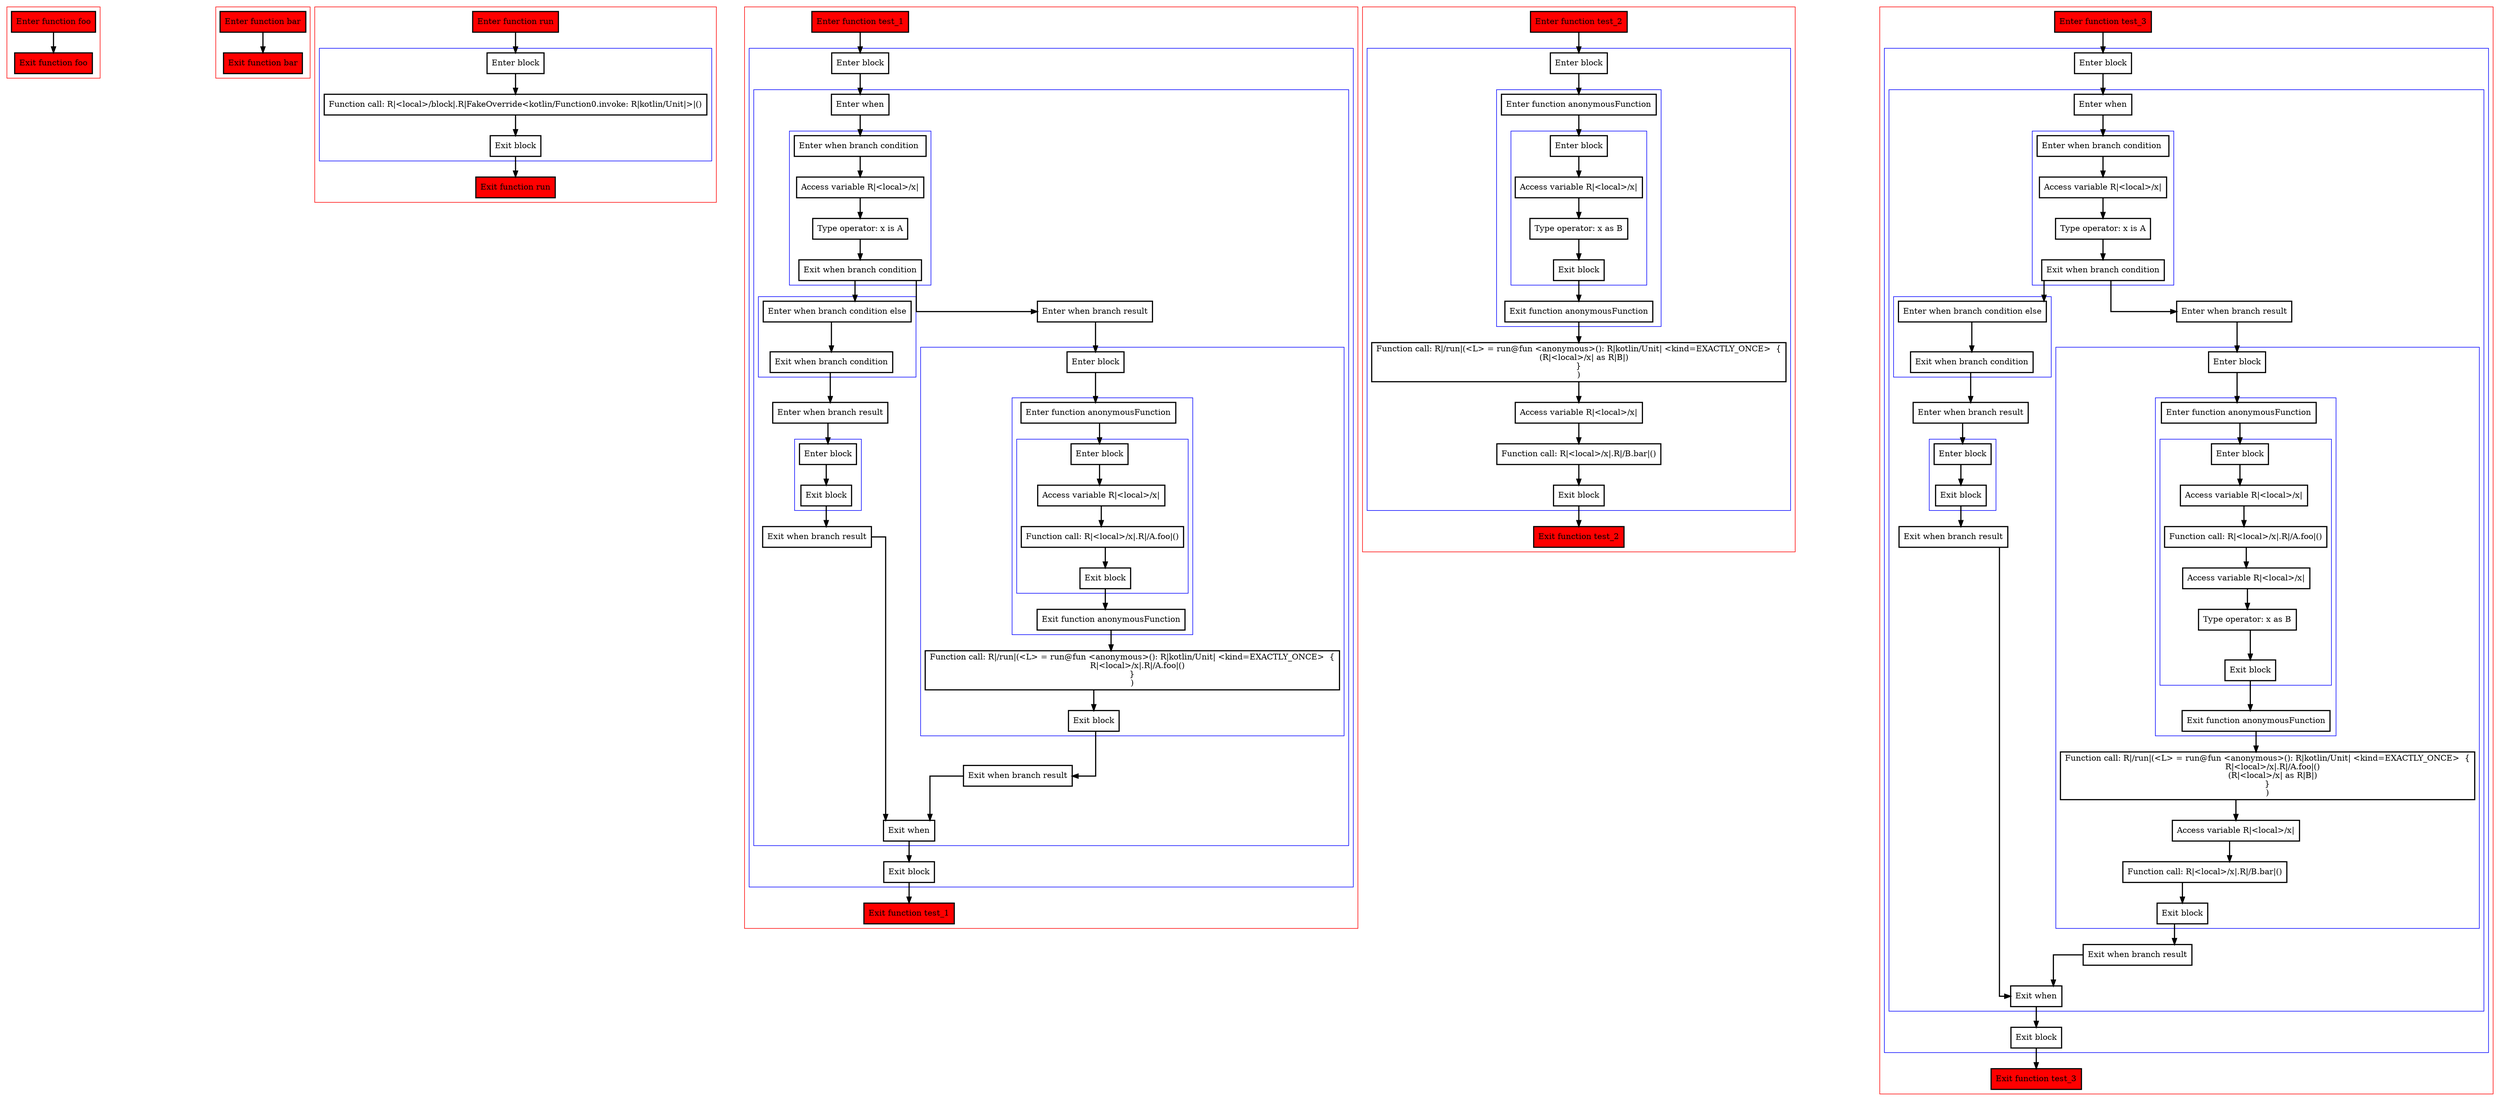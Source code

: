 digraph inPlaceLambdas_kt {
  graph [splines=ortho nodesep=3]
  node [shape=box penwidth=2]
  edge [penwidth=2]

  subgraph cluster_0 {
    color=red
    0 [label="Enter function foo" style="filled" fillcolor=red];
    1 [label="Exit function foo" style="filled" fillcolor=red];
  }

  0 -> {1};

  subgraph cluster_1 {
    color=red
    2 [label="Enter function bar" style="filled" fillcolor=red];
    3 [label="Exit function bar" style="filled" fillcolor=red];
  }

  2 -> {3};

  subgraph cluster_2 {
    color=red
    4 [label="Enter function run" style="filled" fillcolor=red];
    subgraph cluster_3 {
      color=blue
      5 [label="Enter block"];
      6 [label="Function call: R|<local>/block|.R|FakeOverride<kotlin/Function0.invoke: R|kotlin/Unit|>|()"];
      7 [label="Exit block"];
    }
    8 [label="Exit function run" style="filled" fillcolor=red];
  }

  4 -> {5};
  5 -> {6};
  6 -> {7};
  7 -> {8};

  subgraph cluster_4 {
    color=red
    9 [label="Enter function test_1" style="filled" fillcolor=red];
    subgraph cluster_5 {
      color=blue
      10 [label="Enter block"];
      subgraph cluster_6 {
        color=blue
        11 [label="Enter when"];
        subgraph cluster_7 {
          color=blue
          12 [label="Enter when branch condition "];
          13 [label="Access variable R|<local>/x|"];
          14 [label="Type operator: x is A"];
          15 [label="Exit when branch condition"];
        }
        subgraph cluster_8 {
          color=blue
          16 [label="Enter when branch condition else"];
          17 [label="Exit when branch condition"];
        }
        18 [label="Enter when branch result"];
        subgraph cluster_9 {
          color=blue
          19 [label="Enter block"];
          20 [label="Exit block"];
        }
        21 [label="Exit when branch result"];
        22 [label="Enter when branch result"];
        subgraph cluster_10 {
          color=blue
          23 [label="Enter block"];
          subgraph cluster_11 {
            color=blue
            24 [label="Enter function anonymousFunction"];
            subgraph cluster_12 {
              color=blue
              25 [label="Enter block"];
              26 [label="Access variable R|<local>/x|"];
              27 [label="Function call: R|<local>/x|.R|/A.foo|()"];
              28 [label="Exit block"];
            }
            29 [label="Exit function anonymousFunction"];
          }
          30 [label="Function call: R|/run|(<L> = run@fun <anonymous>(): R|kotlin/Unit| <kind=EXACTLY_ONCE>  {
    R|<local>/x|.R|/A.foo|()
}
)"];
          31 [label="Exit block"];
        }
        32 [label="Exit when branch result"];
        33 [label="Exit when"];
      }
      34 [label="Exit block"];
    }
    35 [label="Exit function test_1" style="filled" fillcolor=red];
  }

  9 -> {10};
  10 -> {11};
  11 -> {12};
  12 -> {13};
  13 -> {14};
  14 -> {15};
  15 -> {22 16};
  16 -> {17};
  17 -> {18};
  18 -> {19};
  19 -> {20};
  20 -> {21};
  21 -> {33};
  22 -> {23};
  23 -> {24};
  24 -> {25};
  25 -> {26};
  26 -> {27};
  27 -> {28};
  28 -> {29};
  29 -> {30};
  30 -> {31};
  31 -> {32};
  32 -> {33};
  33 -> {34};
  34 -> {35};

  subgraph cluster_13 {
    color=red
    36 [label="Enter function test_2" style="filled" fillcolor=red];
    subgraph cluster_14 {
      color=blue
      37 [label="Enter block"];
      subgraph cluster_15 {
        color=blue
        38 [label="Enter function anonymousFunction"];
        subgraph cluster_16 {
          color=blue
          39 [label="Enter block"];
          40 [label="Access variable R|<local>/x|"];
          41 [label="Type operator: x as B"];
          42 [label="Exit block"];
        }
        43 [label="Exit function anonymousFunction"];
      }
      44 [label="Function call: R|/run|(<L> = run@fun <anonymous>(): R|kotlin/Unit| <kind=EXACTLY_ONCE>  {
    (R|<local>/x| as R|B|)
}
)"];
      45 [label="Access variable R|<local>/x|"];
      46 [label="Function call: R|<local>/x|.R|/B.bar|()"];
      47 [label="Exit block"];
    }
    48 [label="Exit function test_2" style="filled" fillcolor=red];
  }

  36 -> {37};
  37 -> {38};
  38 -> {39};
  39 -> {40};
  40 -> {41};
  41 -> {42};
  42 -> {43};
  43 -> {44};
  44 -> {45};
  45 -> {46};
  46 -> {47};
  47 -> {48};

  subgraph cluster_17 {
    color=red
    49 [label="Enter function test_3" style="filled" fillcolor=red];
    subgraph cluster_18 {
      color=blue
      50 [label="Enter block"];
      subgraph cluster_19 {
        color=blue
        51 [label="Enter when"];
        subgraph cluster_20 {
          color=blue
          52 [label="Enter when branch condition "];
          53 [label="Access variable R|<local>/x|"];
          54 [label="Type operator: x is A"];
          55 [label="Exit when branch condition"];
        }
        subgraph cluster_21 {
          color=blue
          56 [label="Enter when branch condition else"];
          57 [label="Exit when branch condition"];
        }
        58 [label="Enter when branch result"];
        subgraph cluster_22 {
          color=blue
          59 [label="Enter block"];
          60 [label="Exit block"];
        }
        61 [label="Exit when branch result"];
        62 [label="Enter when branch result"];
        subgraph cluster_23 {
          color=blue
          63 [label="Enter block"];
          subgraph cluster_24 {
            color=blue
            64 [label="Enter function anonymousFunction"];
            subgraph cluster_25 {
              color=blue
              65 [label="Enter block"];
              66 [label="Access variable R|<local>/x|"];
              67 [label="Function call: R|<local>/x|.R|/A.foo|()"];
              68 [label="Access variable R|<local>/x|"];
              69 [label="Type operator: x as B"];
              70 [label="Exit block"];
            }
            71 [label="Exit function anonymousFunction"];
          }
          72 [label="Function call: R|/run|(<L> = run@fun <anonymous>(): R|kotlin/Unit| <kind=EXACTLY_ONCE>  {
    R|<local>/x|.R|/A.foo|()
    (R|<local>/x| as R|B|)
}
)"];
          73 [label="Access variable R|<local>/x|"];
          74 [label="Function call: R|<local>/x|.R|/B.bar|()"];
          75 [label="Exit block"];
        }
        76 [label="Exit when branch result"];
        77 [label="Exit when"];
      }
      78 [label="Exit block"];
    }
    79 [label="Exit function test_3" style="filled" fillcolor=red];
  }

  49 -> {50};
  50 -> {51};
  51 -> {52};
  52 -> {53};
  53 -> {54};
  54 -> {55};
  55 -> {62 56};
  56 -> {57};
  57 -> {58};
  58 -> {59};
  59 -> {60};
  60 -> {61};
  61 -> {77};
  62 -> {63};
  63 -> {64};
  64 -> {65};
  65 -> {66};
  66 -> {67};
  67 -> {68};
  68 -> {69};
  69 -> {70};
  70 -> {71};
  71 -> {72};
  72 -> {73};
  73 -> {74};
  74 -> {75};
  75 -> {76};
  76 -> {77};
  77 -> {78};
  78 -> {79};

}
